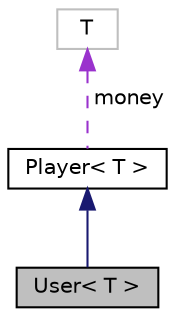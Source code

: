 digraph "User&lt; T &gt;"
{
  edge [fontname="Helvetica",fontsize="10",labelfontname="Helvetica",labelfontsize="10"];
  node [fontname="Helvetica",fontsize="10",shape=record];
  Node2 [label="User\< T \>",height=0.2,width=0.4,color="black", fillcolor="grey75", style="filled", fontcolor="black"];
  Node3 -> Node2 [dir="back",color="midnightblue",fontsize="10",style="solid",fontname="Helvetica"];
  Node3 [label="Player\< T \>",height=0.2,width=0.4,color="black", fillcolor="white", style="filled",URL="$class_player.html"];
  Node4 -> Node3 [dir="back",color="darkorchid3",fontsize="10",style="dashed",label=" money" ,fontname="Helvetica"];
  Node4 [label="T",height=0.2,width=0.4,color="grey75", fillcolor="white", style="filled"];
}

